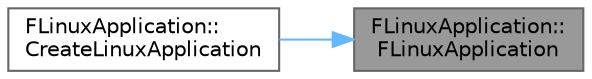 digraph "FLinuxApplication::FLinuxApplication"
{
 // INTERACTIVE_SVG=YES
 // LATEX_PDF_SIZE
  bgcolor="transparent";
  edge [fontname=Helvetica,fontsize=10,labelfontname=Helvetica,labelfontsize=10];
  node [fontname=Helvetica,fontsize=10,shape=box,height=0.2,width=0.4];
  rankdir="RL";
  Node1 [id="Node000001",label="FLinuxApplication::\lFLinuxApplication",height=0.2,width=0.4,color="gray40", fillcolor="grey60", style="filled", fontcolor="black",tooltip=" "];
  Node1 -> Node2 [id="edge1_Node000001_Node000002",dir="back",color="steelblue1",style="solid",tooltip=" "];
  Node2 [id="Node000002",label="FLinuxApplication::\lCreateLinuxApplication",height=0.2,width=0.4,color="grey40", fillcolor="white", style="filled",URL="$d4/d18/classFLinuxApplication.html#ac09ebd8a2948b7a742e843297708a989",tooltip=" "];
}
